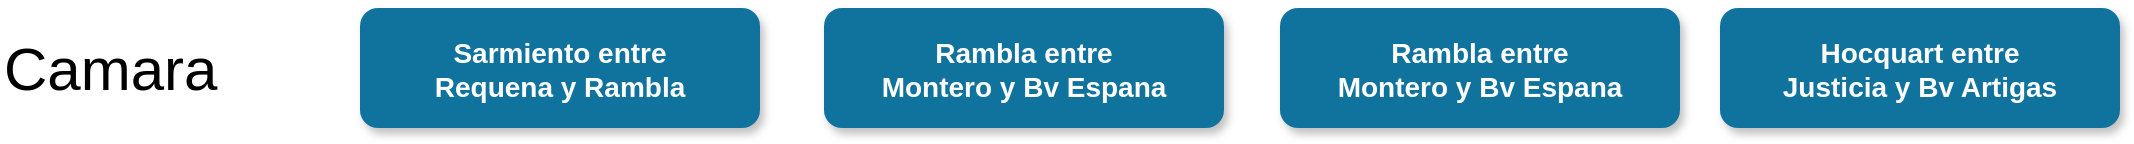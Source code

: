 <mxfile pages="1" version="11.2.5" type="device"><diagram name="Page-1" id="97916047-d0de-89f5-080d-49f4d83e522f"><mxGraphModel dx="1310" dy="970" grid="1" gridSize="10" guides="1" tooltips="1" connect="1" arrows="1" fold="1" page="1" pageScale="1.5" pageWidth="1169" pageHeight="827" background="#ffffff" math="0" shadow="0"><root><mxCell id="0"/><mxCell id="1" parent="0"/><mxCell id="4" value="Sarmiento entre&#10;Requena y Rambla" style="rounded=1;fillColor=#10739E;strokeColor=none;shadow=1;gradientColor=none;fontStyle=1;fontColor=#FFFFFF;fontSize=14;" parent="1" vertex="1"><mxGeometry x="510" y="650" width="200" height="60" as="geometry"/></mxCell><mxCell id="5" value="Rambla entre&#10;Montero y Bv Espana" style="rounded=1;fillColor=#10739E;strokeColor=none;shadow=1;gradientColor=none;fontStyle=1;fontColor=#FFFFFF;fontSize=14;" parent="1" vertex="1"><mxGeometry x="742" y="650" width="200" height="60" as="geometry"/></mxCell><mxCell id="6" value="Rambla entre&#10;Montero y Bv Espana" style="rounded=1;fillColor=#10739E;strokeColor=none;shadow=1;gradientColor=none;fontStyle=1;fontColor=#FFFFFF;fontSize=14;" parent="1" vertex="1"><mxGeometry x="970" y="650" width="200" height="60" as="geometry"/></mxCell><mxCell id="QTA3s74rvzCE8CfixDN--58" value="Hocquart entre&#10;Justicia y Bv Artigas" style="rounded=1;fillColor=#10739E;strokeColor=none;shadow=1;gradientColor=none;fontStyle=1;fontColor=#FFFFFF;fontSize=14;" parent="1" vertex="1"><mxGeometry x="1190" y="650" width="200" height="60" as="geometry"/></mxCell><mxCell id="QTA3s74rvzCE8CfixDN--80" value="&lt;span style=&quot;font-size: 30px&quot;&gt;Camara&lt;/span&gt;" style="text;html=1;resizable=0;points=[];autosize=1;align=left;verticalAlign=top;spacingTop=-4;" parent="1" vertex="1"><mxGeometry x="330" y="660" width="120" height="20" as="geometry"/></mxCell></root></mxGraphModel></diagram></mxfile>